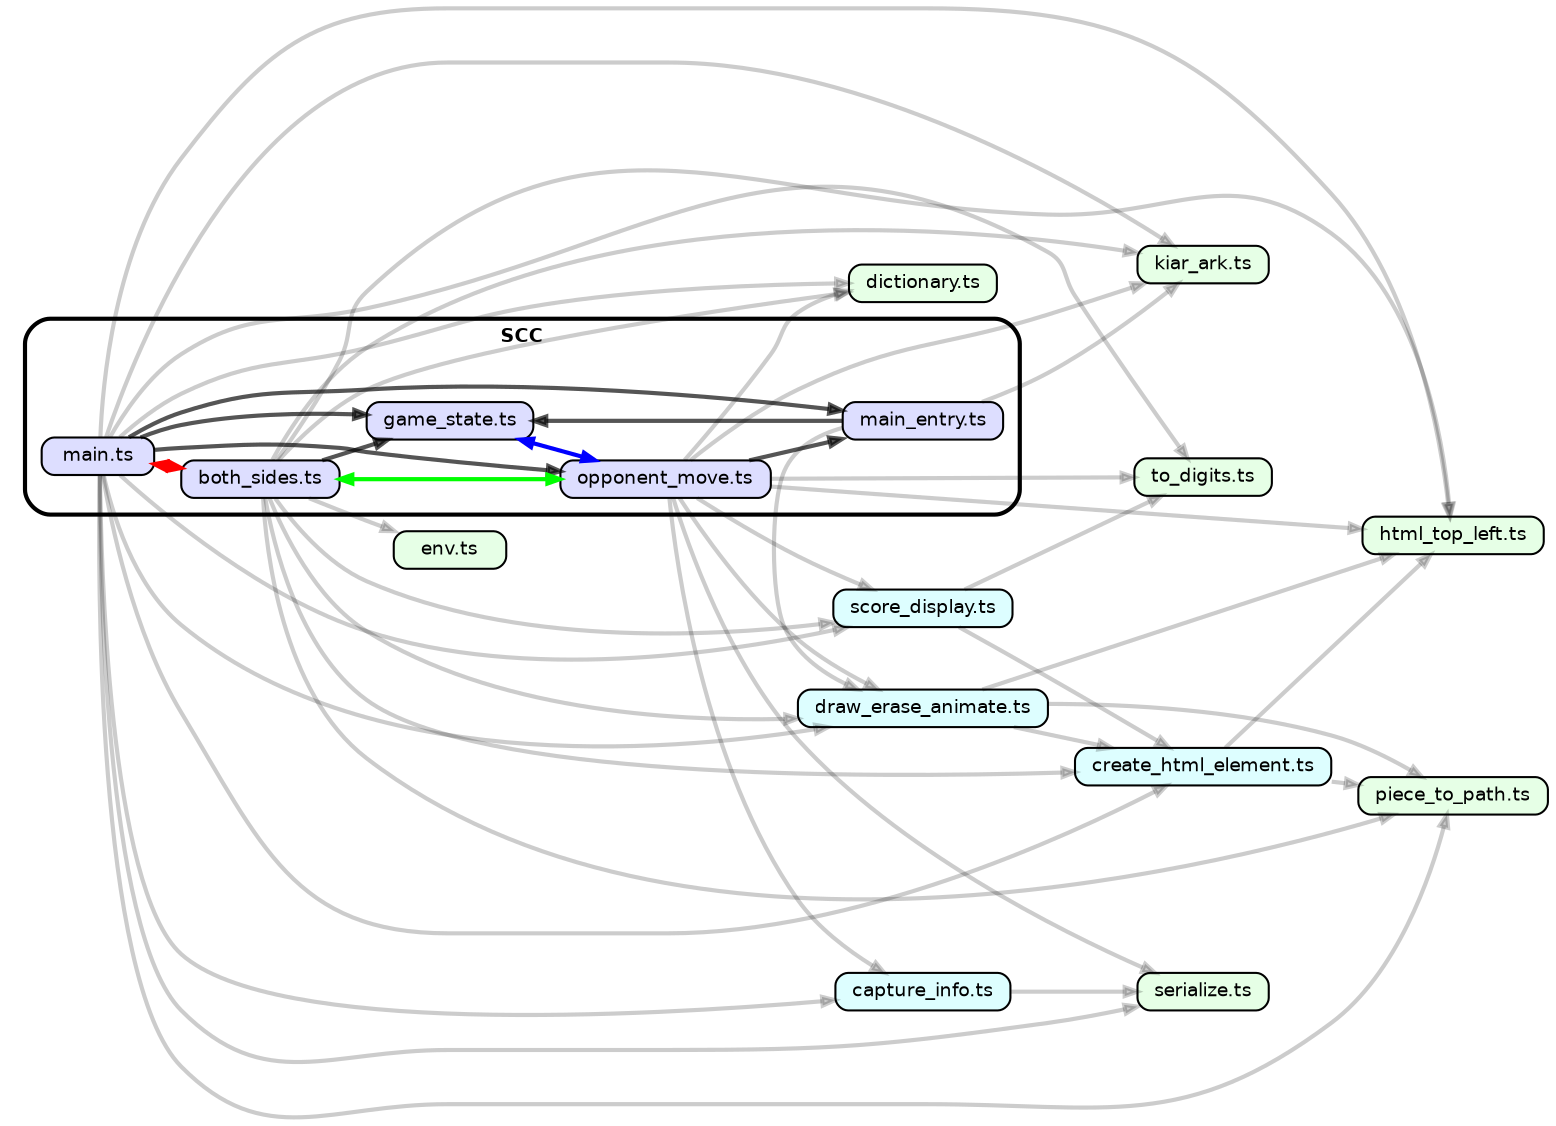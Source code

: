 strict digraph "dependency-cruiser output"{
    ordering="out" rankdir="LR" splines="true" overlap="false" nodesep="0.16" ranksep="0.18" fontname="Helvetica-bold" fontsize="9" style="rounded,bold,filled" fillcolor="#ffffff" compound="true"
    node [shape="box" style="rounded, filled" height="0.2" color="black" fillcolor="#ffffcc" fontcolor="black" fontname="Helvetica" fontsize="9"]
    edge [arrowhead="normal" arrowsize="0.6" penwidth="2.0" color="#00000033" fontname="Helvetica" fontsize="9"]
    subgraph "cluster_SCC" {label="SCC" "src/both_sides.ts" [label="both_sides.ts" URL="src/both_sides.ts" fillcolor="#dddeff"] }
    "src/both_sides.ts" -> "src/create_html_element.ts"
    "src/both_sides.ts" -> "src/dictionary.ts"
    "src/both_sides.ts" -> "src/draw_erase_animate.ts"
    "src/both_sides.ts" -> "src/env.ts"
    "src/both_sides.ts" -> "src/game_state.ts" [color="#000000aa"]
    "src/both_sides.ts" -> "src/html_top_left.ts"
    "src/both_sides.ts" -> "src/kiar_ark.ts"
    "src/both_sides.ts" -> "src/piece_to_path.ts"
    "src/both_sides.ts" -> "src/score_display.ts"
    "src/capture_info.ts" [label="capture_info.ts" URL="src/capture_info.ts" fillcolor="#ddfeff"] 
    "src/capture_info.ts" -> "src/serialize.ts"
    "src/create_html_element.ts" [label="create_html_element.ts" URL="src/create_html_element.ts" fillcolor="#ddfeff"] 
    "src/create_html_element.ts" -> "src/html_top_left.ts"
    "src/create_html_element.ts" -> "src/piece_to_path.ts"
    "src/dictionary.ts" [label="dictionary.ts" URL="src/dictionary.ts" fillcolor="#e6ffe6"] 
    "src/draw_erase_animate.ts" [label="draw_erase_animate.ts" URL="src/draw_erase_animate.ts" fillcolor="#ddfeff"] 
    "src/draw_erase_animate.ts" -> "src/create_html_element.ts"
    "src/draw_erase_animate.ts" -> "src/html_top_left.ts"
    "src/draw_erase_animate.ts" -> "src/piece_to_path.ts"
    "src/env.ts" [label="env.ts" URL="src/env.ts" fillcolor="#e6ffe6"] 
    subgraph "cluster_SCC" {label="SCC" "src/game_state.ts" [label="game_state.ts" URL="src/game_state.ts" fillcolor="#dddeff"] }
    "src/html_top_left.ts" [label="html_top_left.ts" URL="src/html_top_left.ts" fillcolor="#e6ffe6"] 
    "src/kiar_ark.ts" [label="kiar_ark.ts" URL="src/kiar_ark.ts" fillcolor="#e6ffe6"] 
    subgraph "cluster_SCC" {label="SCC" "src/main.ts" [label="main.ts" URL="src/main.ts" fillcolor="#dddeff"] }
    "src/main.ts" -> "src/both_sides.ts" [color="red" dir="both"]
    "src/main.ts" -> "src/capture_info.ts"
    "src/main.ts" -> "src/create_html_element.ts"
    "src/main.ts" -> "src/dictionary.ts"
    "src/main.ts" -> "src/draw_erase_animate.ts"
    "src/main.ts" -> "src/game_state.ts" [color="#000000aa"]
    "src/main.ts" -> "src/html_top_left.ts"
    "src/main.ts" -> "src/kiar_ark.ts"
    "src/main.ts" -> "src/main_entry.ts" [color="#000000aa"]
    "src/main.ts" -> "src/opponent_move.ts" [color="#000000aa"]
    "src/main.ts" -> "src/piece_to_path.ts"
    "src/main.ts" -> "src/score_display.ts"
    "src/main.ts" -> "src/serialize.ts"
    "src/main.ts" -> "src/to_digits.ts"
    subgraph "cluster_SCC" {label="SCC" "src/main_entry.ts" [label="main_entry.ts" URL="src/main_entry.ts" fillcolor="#dddeff"] }
    "src/main_entry.ts" -> "src/draw_erase_animate.ts"
    "src/main_entry.ts" -> "src/game_state.ts" [color="#000000aa"]
    "src/main_entry.ts" -> "src/kiar_ark.ts"
    subgraph "cluster_SCC" {label="SCC" "src/opponent_move.ts" [label="opponent_move.ts" URL="src/opponent_move.ts" fillcolor="#dddeff"] }
    "src/opponent_move.ts" -> "src/both_sides.ts" [color="green" dir="both"]
    "src/opponent_move.ts" -> "src/capture_info.ts"
    "src/opponent_move.ts" -> "src/dictionary.ts"
    "src/opponent_move.ts" -> "src/draw_erase_animate.ts"
    "src/game_state.ts" -> "src/opponent_move.ts" [color="blue" dir="both"]
    "src/opponent_move.ts" -> "src/html_top_left.ts"
    "src/opponent_move.ts" -> "src/kiar_ark.ts"
    "src/opponent_move.ts" -> "src/main_entry.ts" [color="#000000aa"]
    "src/opponent_move.ts" -> "src/score_display.ts"
    "src/opponent_move.ts" -> "src/serialize.ts"
    "src/opponent_move.ts" -> "src/to_digits.ts"
    "src/piece_to_path.ts" [label="piece_to_path.ts" fillcolor="#e6ffe6"] 
    "src/score_display.ts" [label="score_display.ts" URL="src/score_display.ts" fillcolor="#ddfeff"] 
    "src/score_display.ts" -> "src/create_html_element.ts"
    "src/score_display.ts" -> "src/to_digits.ts"
    "src/serialize.ts" [label="serialize.ts" URL="src/serialize.ts" fillcolor="#e6ffe6"] 
    "src/to_digits.ts" [label="to_digits.ts" URL="src/to_digits.ts" fillcolor="#e6ffe6"] 
}
